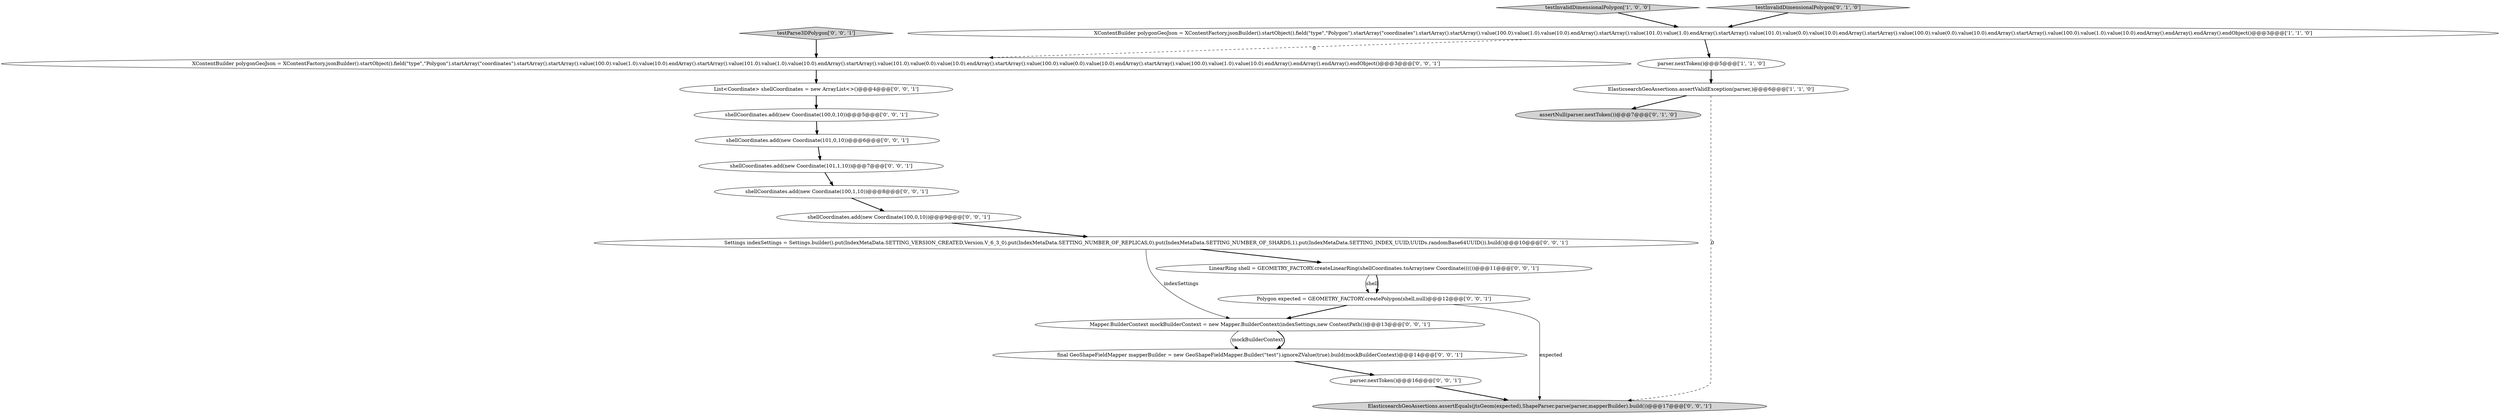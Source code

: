digraph {
11 [style = filled, label = "Settings indexSettings = Settings.builder().put(IndexMetaData.SETTING_VERSION_CREATED,Version.V_6_3_0).put(IndexMetaData.SETTING_NUMBER_OF_REPLICAS,0).put(IndexMetaData.SETTING_NUMBER_OF_SHARDS,1).put(IndexMetaData.SETTING_INDEX_UUID,UUIDs.randomBase64UUID()).build()@@@10@@@['0', '0', '1']", fillcolor = white, shape = ellipse image = "AAA0AAABBB3BBB"];
17 [style = filled, label = "testParse3DPolygon['0', '0', '1']", fillcolor = lightgray, shape = diamond image = "AAA0AAABBB3BBB"];
8 [style = filled, label = "List<Coordinate> shellCoordinates = new ArrayList<>()@@@4@@@['0', '0', '1']", fillcolor = white, shape = ellipse image = "AAA0AAABBB3BBB"];
15 [style = filled, label = "shellCoordinates.add(new Coordinate(100,0,10))@@@9@@@['0', '0', '1']", fillcolor = white, shape = ellipse image = "AAA0AAABBB3BBB"];
20 [style = filled, label = "shellCoordinates.add(new Coordinate(100,0,10))@@@5@@@['0', '0', '1']", fillcolor = white, shape = ellipse image = "AAA0AAABBB3BBB"];
3 [style = filled, label = "ElasticsearchGeoAssertions.assertValidException(parser,)@@@6@@@['1', '1', '0']", fillcolor = white, shape = ellipse image = "AAA0AAABBB1BBB"];
12 [style = filled, label = "parser.nextToken()@@@16@@@['0', '0', '1']", fillcolor = white, shape = ellipse image = "AAA0AAABBB3BBB"];
6 [style = filled, label = "shellCoordinates.add(new Coordinate(100,1,10))@@@8@@@['0', '0', '1']", fillcolor = white, shape = ellipse image = "AAA0AAABBB3BBB"];
7 [style = filled, label = "Polygon expected = GEOMETRY_FACTORY.createPolygon(shell,null)@@@12@@@['0', '0', '1']", fillcolor = white, shape = ellipse image = "AAA0AAABBB3BBB"];
1 [style = filled, label = "testInvalidDimensionalPolygon['1', '0', '0']", fillcolor = lightgray, shape = diamond image = "AAA0AAABBB1BBB"];
5 [style = filled, label = "assertNull(parser.nextToken())@@@7@@@['0', '1', '0']", fillcolor = lightgray, shape = ellipse image = "AAA1AAABBB2BBB"];
4 [style = filled, label = "testInvalidDimensionalPolygon['0', '1', '0']", fillcolor = lightgray, shape = diamond image = "AAA0AAABBB2BBB"];
19 [style = filled, label = "ElasticsearchGeoAssertions.assertEquals(jtsGeom(expected),ShapeParser.parse(parser,mapperBuilder).build())@@@17@@@['0', '0', '1']", fillcolor = lightgray, shape = ellipse image = "AAA0AAABBB3BBB"];
13 [style = filled, label = "Mapper.BuilderContext mockBuilderContext = new Mapper.BuilderContext(indexSettings,new ContentPath())@@@13@@@['0', '0', '1']", fillcolor = white, shape = ellipse image = "AAA0AAABBB3BBB"];
10 [style = filled, label = "XContentBuilder polygonGeoJson = XContentFactory.jsonBuilder().startObject().field(\"type\",\"Polygon\").startArray(\"coordinates\").startArray().startArray().value(100.0).value(1.0).value(10.0).endArray().startArray().value(101.0).value(1.0).value(10.0).endArray().startArray().value(101.0).value(0.0).value(10.0).endArray().startArray().value(100.0).value(0.0).value(10.0).endArray().startArray().value(100.0).value(1.0).value(10.0).endArray().endArray().endArray().endObject()@@@3@@@['0', '0', '1']", fillcolor = white, shape = ellipse image = "AAA0AAABBB3BBB"];
18 [style = filled, label = "shellCoordinates.add(new Coordinate(101,1,10))@@@7@@@['0', '0', '1']", fillcolor = white, shape = ellipse image = "AAA0AAABBB3BBB"];
2 [style = filled, label = "XContentBuilder polygonGeoJson = XContentFactory.jsonBuilder().startObject().field(\"type\",\"Polygon\").startArray(\"coordinates\").startArray().startArray().value(100.0).value(1.0).value(10.0).endArray().startArray().value(101.0).value(1.0).endArray().startArray().value(101.0).value(0.0).value(10.0).endArray().startArray().value(100.0).value(0.0).value(10.0).endArray().startArray().value(100.0).value(1.0).value(10.0).endArray().endArray().endArray().endObject()@@@3@@@['1', '1', '0']", fillcolor = white, shape = ellipse image = "AAA0AAABBB1BBB"];
16 [style = filled, label = "LinearRing shell = GEOMETRY_FACTORY.createLinearRing(shellCoordinates.toArray(new Coordinate(((())@@@11@@@['0', '0', '1']", fillcolor = white, shape = ellipse image = "AAA0AAABBB3BBB"];
14 [style = filled, label = "shellCoordinates.add(new Coordinate(101,0,10))@@@6@@@['0', '0', '1']", fillcolor = white, shape = ellipse image = "AAA0AAABBB3BBB"];
0 [style = filled, label = "parser.nextToken()@@@5@@@['1', '1', '0']", fillcolor = white, shape = ellipse image = "AAA0AAABBB1BBB"];
9 [style = filled, label = "final GeoShapeFieldMapper mapperBuilder = new GeoShapeFieldMapper.Builder(\"test\").ignoreZValue(true).build(mockBuilderContext)@@@14@@@['0', '0', '1']", fillcolor = white, shape = ellipse image = "AAA0AAABBB3BBB"];
13->9 [style = solid, label="mockBuilderContext"];
3->19 [style = dashed, label="0"];
14->18 [style = bold, label=""];
6->15 [style = bold, label=""];
16->7 [style = solid, label="shell"];
7->19 [style = solid, label="expected"];
10->8 [style = bold, label=""];
2->10 [style = dashed, label="0"];
0->3 [style = bold, label=""];
11->16 [style = bold, label=""];
11->13 [style = solid, label="indexSettings"];
3->5 [style = bold, label=""];
4->2 [style = bold, label=""];
7->13 [style = bold, label=""];
15->11 [style = bold, label=""];
12->19 [style = bold, label=""];
16->7 [style = bold, label=""];
2->0 [style = bold, label=""];
13->9 [style = bold, label=""];
20->14 [style = bold, label=""];
1->2 [style = bold, label=""];
8->20 [style = bold, label=""];
17->10 [style = bold, label=""];
18->6 [style = bold, label=""];
9->12 [style = bold, label=""];
}
